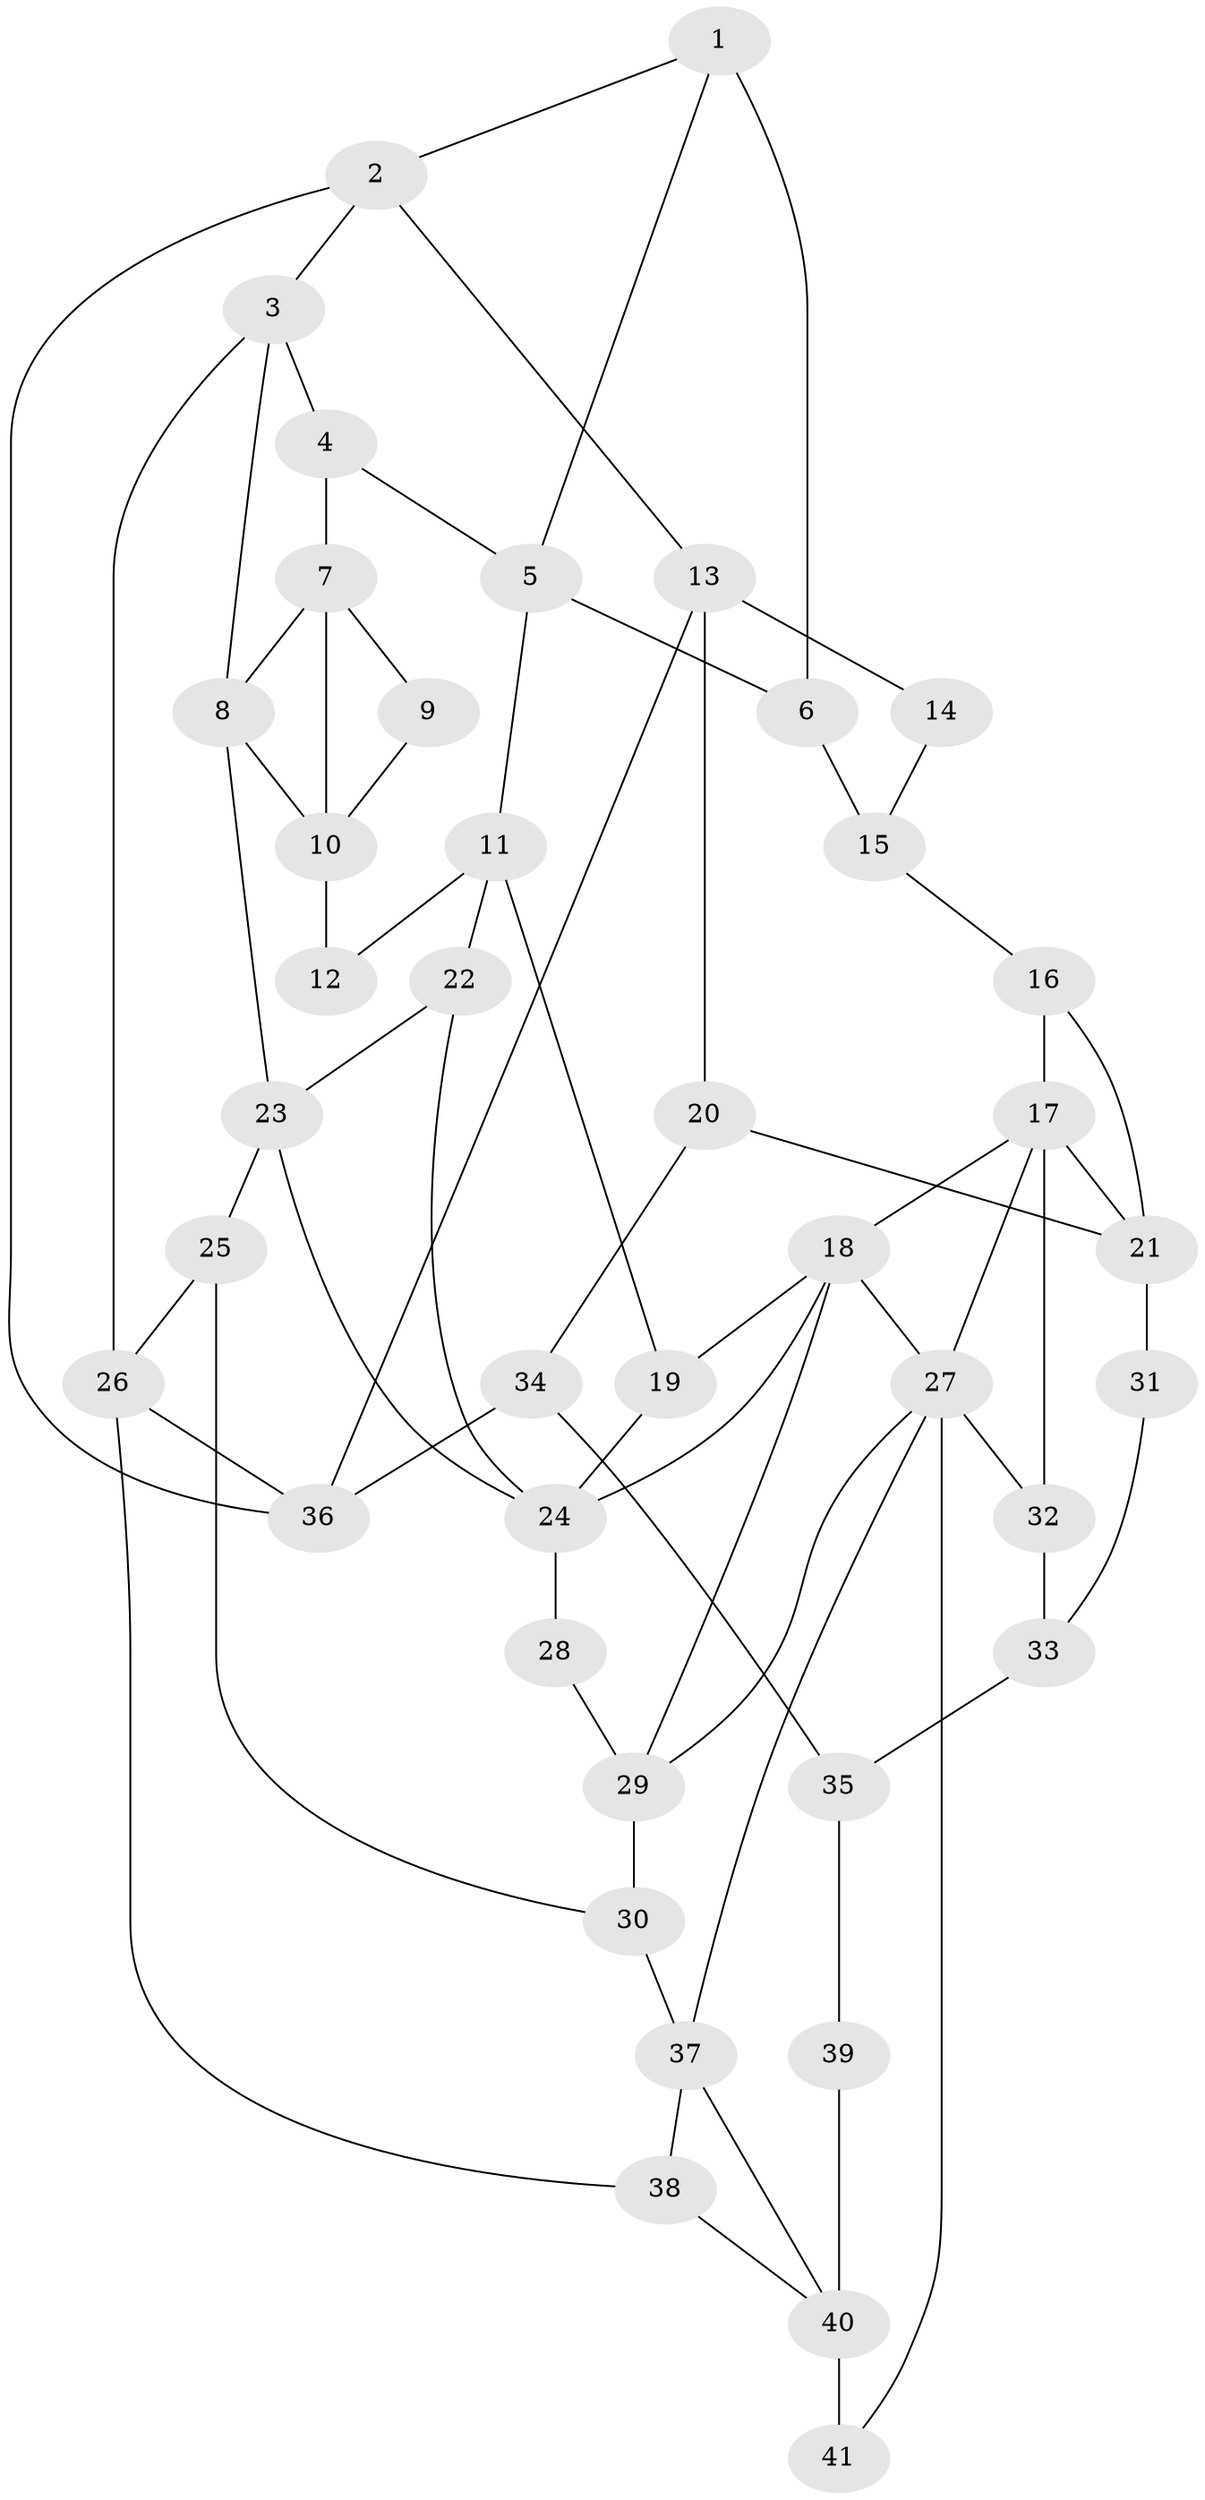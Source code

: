 // original degree distribution, {3: 0.0196078431372549, 4: 0.23529411764705882, 6: 0.21568627450980393, 5: 0.5294117647058824}
// Generated by graph-tools (version 1.1) at 2025/54/03/04/25 22:54:18]
// undirected, 41 vertices, 70 edges
graph export_dot {
  node [color=gray90,style=filled];
  1;
  2;
  3;
  4;
  5;
  6;
  7;
  8;
  9;
  10;
  11;
  12;
  13;
  14;
  15;
  16;
  17;
  18;
  19;
  20;
  21;
  22;
  23;
  24;
  25;
  26;
  27;
  28;
  29;
  30;
  31;
  32;
  33;
  34;
  35;
  36;
  37;
  38;
  39;
  40;
  41;
  1 -- 2 [weight=1.0];
  1 -- 5 [weight=1.0];
  1 -- 6 [weight=2.0];
  2 -- 3 [weight=1.0];
  2 -- 13 [weight=1.0];
  2 -- 36 [weight=1.0];
  3 -- 4 [weight=1.0];
  3 -- 8 [weight=1.0];
  3 -- 26 [weight=1.0];
  4 -- 5 [weight=1.0];
  4 -- 7 [weight=2.0];
  5 -- 6 [weight=1.0];
  5 -- 11 [weight=2.0];
  6 -- 15 [weight=2.0];
  7 -- 8 [weight=1.0];
  7 -- 9 [weight=1.0];
  7 -- 10 [weight=1.0];
  8 -- 10 [weight=1.0];
  8 -- 23 [weight=2.0];
  9 -- 10 [weight=2.0];
  10 -- 12 [weight=2.0];
  11 -- 12 [weight=2.0];
  11 -- 19 [weight=1.0];
  11 -- 22 [weight=1.0];
  13 -- 14 [weight=2.0];
  13 -- 20 [weight=2.0];
  13 -- 36 [weight=1.0];
  14 -- 15 [weight=1.0];
  15 -- 16 [weight=1.0];
  16 -- 17 [weight=1.0];
  16 -- 21 [weight=1.0];
  17 -- 18 [weight=1.0];
  17 -- 21 [weight=1.0];
  17 -- 27 [weight=1.0];
  17 -- 32 [weight=2.0];
  18 -- 19 [weight=1.0];
  18 -- 24 [weight=1.0];
  18 -- 27 [weight=1.0];
  18 -- 29 [weight=1.0];
  19 -- 24 [weight=1.0];
  20 -- 21 [weight=2.0];
  20 -- 34 [weight=1.0];
  21 -- 31 [weight=2.0];
  22 -- 23 [weight=2.0];
  22 -- 24 [weight=1.0];
  23 -- 24 [weight=1.0];
  23 -- 25 [weight=1.0];
  24 -- 28 [weight=2.0];
  25 -- 26 [weight=1.0];
  25 -- 30 [weight=1.0];
  26 -- 36 [weight=1.0];
  26 -- 38 [weight=1.0];
  27 -- 29 [weight=1.0];
  27 -- 32 [weight=1.0];
  27 -- 37 [weight=1.0];
  27 -- 41 [weight=1.0];
  28 -- 29 [weight=1.0];
  29 -- 30 [weight=2.0];
  30 -- 37 [weight=1.0];
  31 -- 33 [weight=1.0];
  32 -- 33 [weight=1.0];
  33 -- 35 [weight=2.0];
  34 -- 35 [weight=2.0];
  34 -- 36 [weight=1.0];
  35 -- 39 [weight=2.0];
  37 -- 38 [weight=1.0];
  37 -- 40 [weight=1.0];
  38 -- 40 [weight=1.0];
  39 -- 40 [weight=2.0];
  40 -- 41 [weight=2.0];
}
